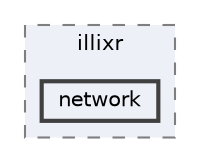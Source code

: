digraph "/home/friedel/devel/ILLIXR/include/illixr/network"
{
 // LATEX_PDF_SIZE
  bgcolor="transparent";
  edge [fontname=Helvetica,fontsize=10,labelfontname=Helvetica,labelfontsize=10];
  node [fontname=Helvetica,fontsize=10,shape=box,height=0.2,width=0.4];
  compound=true
  subgraph clusterdir_896702a6becdb992133bce403d5f6094 {
    graph [ bgcolor="#edf0f7", pencolor="grey50", label="illixr", fontname=Helvetica,fontsize=10 style="filled,dashed", URL="dir_896702a6becdb992133bce403d5f6094.html",tooltip=""]
  dir_ee6e372a240689cc4629d1f07746dd9b [label="network", fillcolor="#edf0f7", color="grey25", style="filled,bold", URL="dir_ee6e372a240689cc4629d1f07746dd9b.html",tooltip=""];
  }
}
